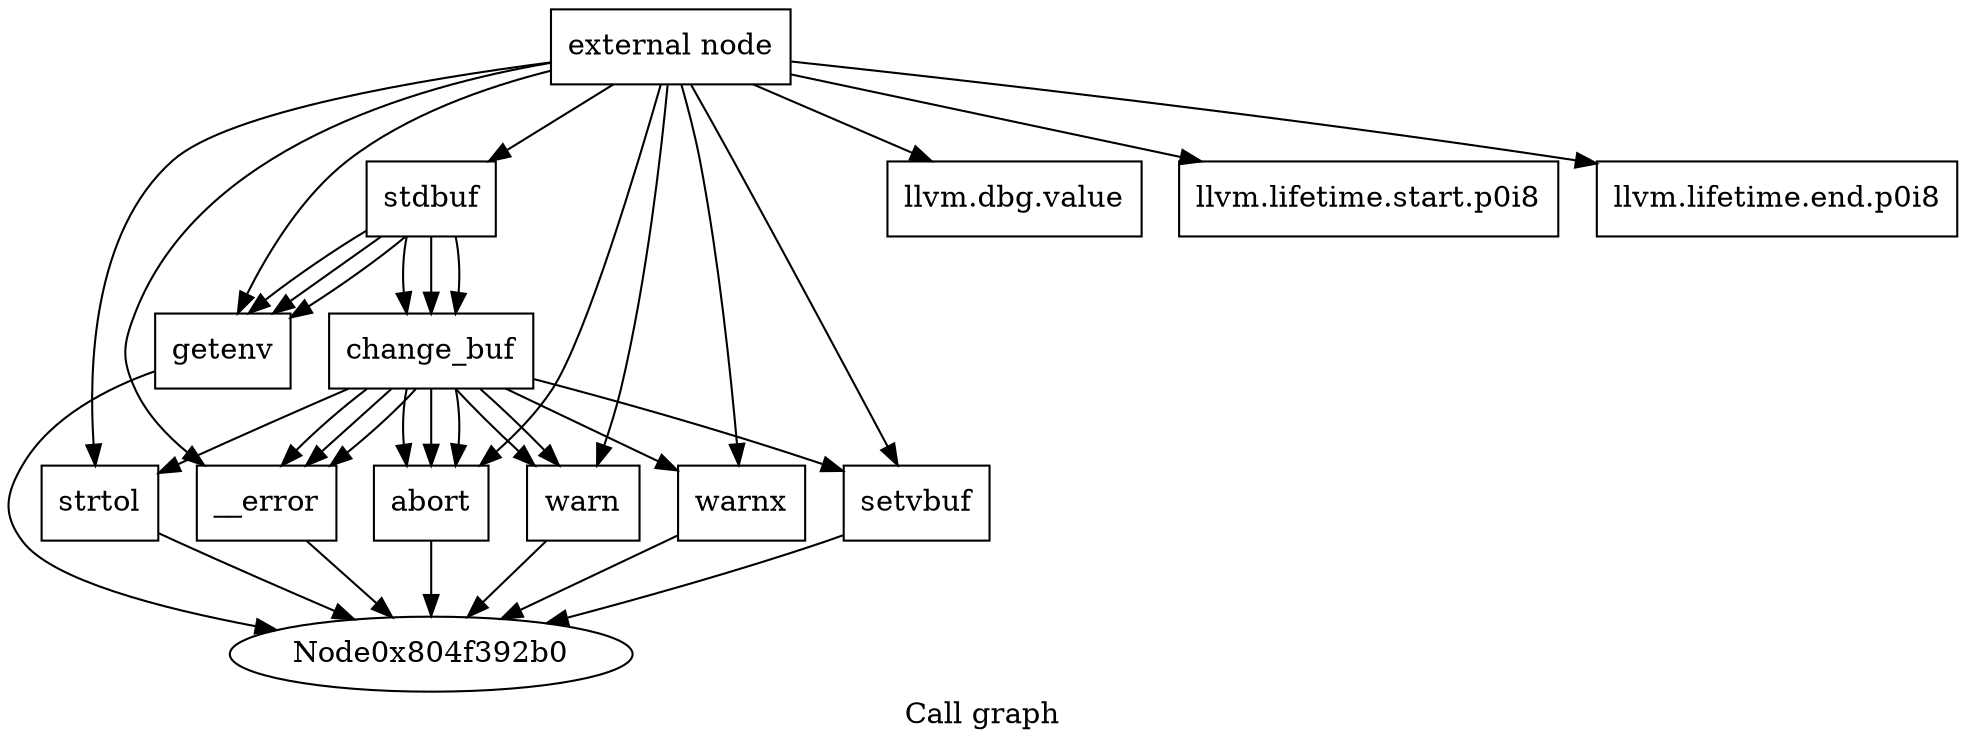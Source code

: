 digraph "Call graph" {
	label="Call graph";

	Node0x804f39280 [shape=record,label="{external node}"];
	Node0x804f39280 -> Node0x804f39310;
	Node0x804f39280 -> Node0x804f39370;
	Node0x804f39280 -> Node0x804f39430;
	Node0x804f39280 -> Node0x804f396d0;
	Node0x804f39280 -> Node0x804f39490;
	Node0x804f39280 -> Node0x804f394f0;
	Node0x804f39280 -> Node0x804f39550;
	Node0x804f39280 -> Node0x804f395b0;
	Node0x804f39280 -> Node0x804f39610;
	Node0x804f39280 -> Node0x804f39670;
	Node0x804f39280 -> Node0x804f39730;
	Node0x804f39310 [shape=record,label="{stdbuf}"];
	Node0x804f39310 -> Node0x804f39370;
	Node0x804f39310 -> Node0x804f39370;
	Node0x804f39310 -> Node0x804f39370;
	Node0x804f39310 -> Node0x804f393d0;
	Node0x804f39310 -> Node0x804f393d0;
	Node0x804f39310 -> Node0x804f393d0;
	Node0x804f39370 [shape=record,label="{getenv}"];
	Node0x804f39370 -> Node0x804f392b0;
	Node0x804f39430 [shape=record,label="{llvm.dbg.value}"];
	Node0x804f393d0 [shape=record,label="{change_buf}"];
	Node0x804f393d0 -> Node0x804f39490;
	Node0x804f393d0 -> Node0x804f394f0;
	Node0x804f393d0 -> Node0x804f39490;
	Node0x804f393d0 -> Node0x804f39490;
	Node0x804f393d0 -> Node0x804f39550;
	Node0x804f393d0 -> Node0x804f395b0;
	Node0x804f393d0 -> Node0x804f39550;
	Node0x804f393d0 -> Node0x804f39610;
	Node0x804f393d0 -> Node0x804f39670;
	Node0x804f393d0 -> Node0x804f39550;
	Node0x804f393d0 -> Node0x804f395b0;
	Node0x804f396d0 [shape=record,label="{llvm.lifetime.start.p0i8}"];
	Node0x804f39490 [shape=record,label="{__error}"];
	Node0x804f39490 -> Node0x804f392b0;
	Node0x804f394f0 [shape=record,label="{strtol}"];
	Node0x804f394f0 -> Node0x804f392b0;
	Node0x804f39550 [shape=record,label="{abort}"];
	Node0x804f39550 -> Node0x804f392b0;
	Node0x804f395b0 [shape=record,label="{warn}"];
	Node0x804f395b0 -> Node0x804f392b0;
	Node0x804f39610 [shape=record,label="{warnx}"];
	Node0x804f39610 -> Node0x804f392b0;
	Node0x804f39670 [shape=record,label="{setvbuf}"];
	Node0x804f39670 -> Node0x804f392b0;
	Node0x804f39730 [shape=record,label="{llvm.lifetime.end.p0i8}"];
}
